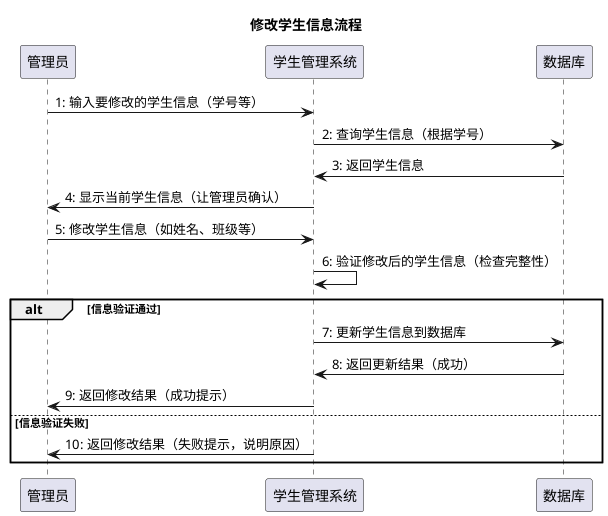@startuml 协作图
title 修改学生信息流程

participant "管理员" as Administrator
participant "学生管理系统" as StudentSystem
participant "数据库" as Database

Administrator -> StudentSystem : 1: 输入要修改的学生信息（学号等）
StudentSystem -> Database : 2: 查询学生信息（根据学号）
Database -> StudentSystem : 3: 返回学生信息
StudentSystem -> Administrator : 4: 显示当前学生信息（让管理员确认）
Administrator -> StudentSystem : 5: 修改学生信息（如姓名、班级等）
StudentSystem -> StudentSystem : 6: 验证修改后的学生信息（检查完整性）

alt 信息验证通过
    StudentSystem -> Database : 7: 更新学生信息到数据库
    Database -> StudentSystem : 8: 返回更新结果（成功）
    StudentSystem -> Administrator : 9: 返回修改结果（成功提示）
else 信息验证失败
    StudentSystem -> Administrator : 10: 返回修改结果（失败提示，说明原因）
end

@enduml
